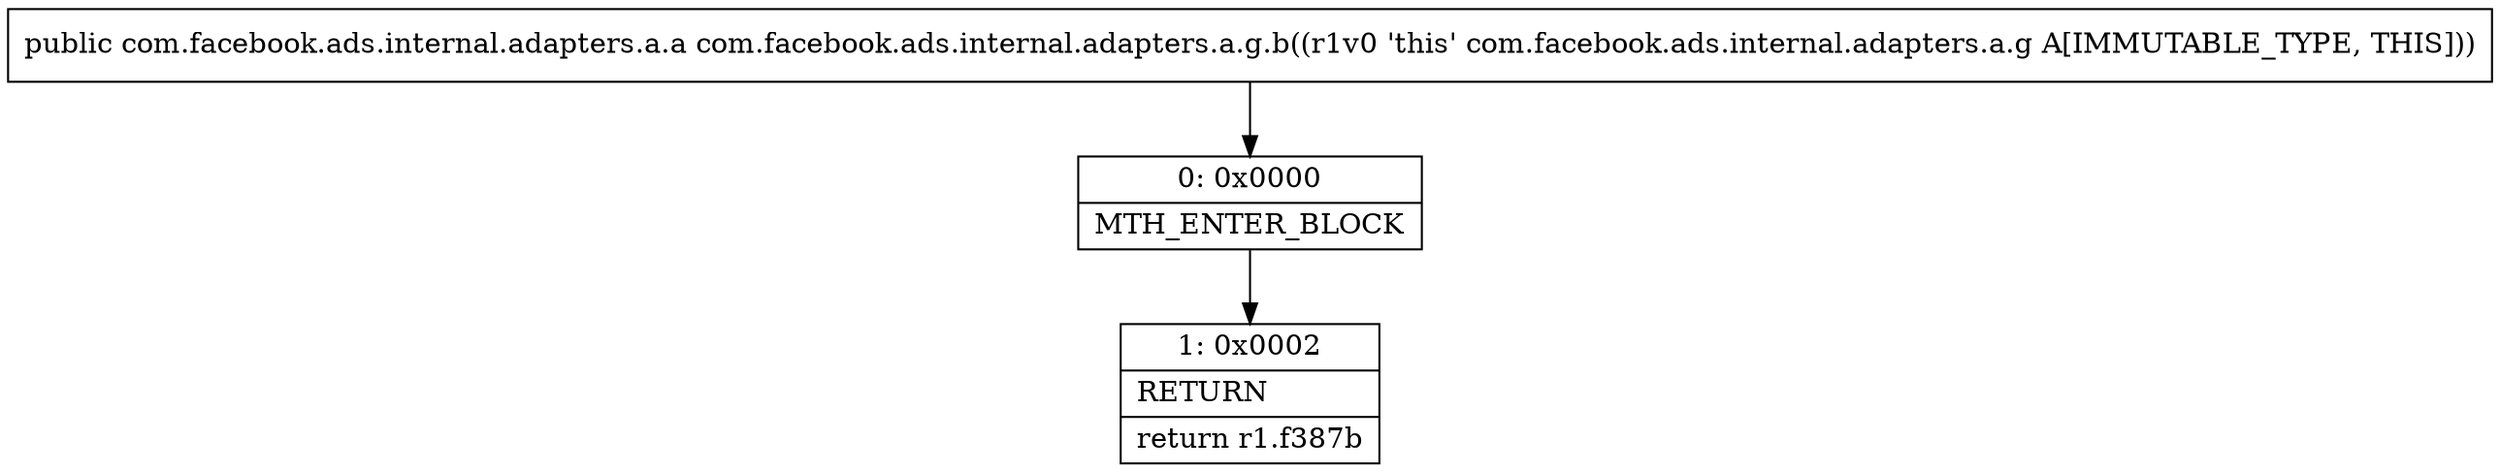 digraph "CFG forcom.facebook.ads.internal.adapters.a.g.b()Lcom\/facebook\/ads\/internal\/adapters\/a\/a;" {
Node_0 [shape=record,label="{0\:\ 0x0000|MTH_ENTER_BLOCK\l}"];
Node_1 [shape=record,label="{1\:\ 0x0002|RETURN\l|return r1.f387b\l}"];
MethodNode[shape=record,label="{public com.facebook.ads.internal.adapters.a.a com.facebook.ads.internal.adapters.a.g.b((r1v0 'this' com.facebook.ads.internal.adapters.a.g A[IMMUTABLE_TYPE, THIS])) }"];
MethodNode -> Node_0;
Node_0 -> Node_1;
}


